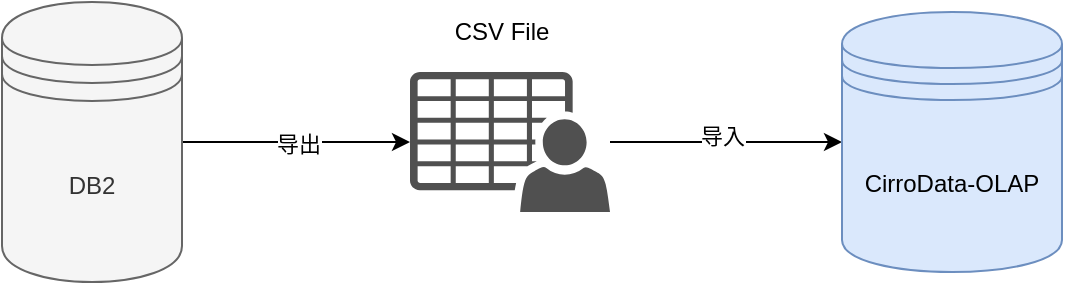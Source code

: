 <mxfile version="26.0.4">
  <diagram name="第 1 页" id="CurxN6nQmoxrVHs0YRyW">
    <mxGraphModel dx="1377" dy="715" grid="1" gridSize="10" guides="1" tooltips="1" connect="1" arrows="1" fold="1" page="1" pageScale="1" pageWidth="827" pageHeight="1169" math="0" shadow="0">
      <root>
        <mxCell id="0" />
        <mxCell id="1" parent="0" />
        <mxCell id="ZvwHR2xYxuJEmiPHURpS-8" style="edgeStyle=orthogonalEdgeStyle;rounded=0;orthogonalLoop=1;jettySize=auto;html=1;exitX=1;exitY=0.5;exitDx=0;exitDy=0;" edge="1" parent="1" source="ZvwHR2xYxuJEmiPHURpS-2" target="ZvwHR2xYxuJEmiPHURpS-3">
          <mxGeometry relative="1" as="geometry" />
        </mxCell>
        <mxCell id="ZvwHR2xYxuJEmiPHURpS-9" value="导出" style="edgeLabel;html=1;align=center;verticalAlign=middle;resizable=0;points=[];" vertex="1" connectable="0" parent="ZvwHR2xYxuJEmiPHURpS-8">
          <mxGeometry x="0.018" y="-1" relative="1" as="geometry">
            <mxPoint as="offset" />
          </mxGeometry>
        </mxCell>
        <mxCell id="ZvwHR2xYxuJEmiPHURpS-2" value="DB2" style="shape=datastore;whiteSpace=wrap;html=1;fillColor=#f5f5f5;fontColor=#333333;strokeColor=#666666;" vertex="1" parent="1">
          <mxGeometry x="160" y="240" width="90" height="140" as="geometry" />
        </mxCell>
        <mxCell id="ZvwHR2xYxuJEmiPHURpS-10" style="edgeStyle=orthogonalEdgeStyle;rounded=0;orthogonalLoop=1;jettySize=auto;html=1;" edge="1" parent="1" source="ZvwHR2xYxuJEmiPHURpS-3" target="ZvwHR2xYxuJEmiPHURpS-7">
          <mxGeometry relative="1" as="geometry" />
        </mxCell>
        <mxCell id="ZvwHR2xYxuJEmiPHURpS-11" value="导入" style="edgeLabel;html=1;align=center;verticalAlign=middle;resizable=0;points=[];" vertex="1" connectable="0" parent="ZvwHR2xYxuJEmiPHURpS-10">
          <mxGeometry x="-0.035" y="3" relative="1" as="geometry">
            <mxPoint as="offset" />
          </mxGeometry>
        </mxCell>
        <mxCell id="ZvwHR2xYxuJEmiPHURpS-3" value="" style="sketch=0;pointerEvents=1;shadow=0;dashed=0;html=1;strokeColor=none;fillColor=#505050;labelPosition=center;verticalLabelPosition=bottom;verticalAlign=top;outlineConnect=0;align=center;shape=mxgraph.office.users.csv_file;" vertex="1" parent="1">
          <mxGeometry x="364" y="275" width="100" height="70" as="geometry" />
        </mxCell>
        <mxCell id="ZvwHR2xYxuJEmiPHURpS-7" value="CirroData-OLAP" style="shape=datastore;whiteSpace=wrap;html=1;fillColor=#dae8fc;strokeColor=#6c8ebf;" vertex="1" parent="1">
          <mxGeometry x="580" y="245" width="110" height="130" as="geometry" />
        </mxCell>
        <mxCell id="ZvwHR2xYxuJEmiPHURpS-12" value="CSV File" style="text;html=1;align=center;verticalAlign=middle;whiteSpace=wrap;rounded=0;" vertex="1" parent="1">
          <mxGeometry x="380" y="240" width="60" height="30" as="geometry" />
        </mxCell>
      </root>
    </mxGraphModel>
  </diagram>
</mxfile>
